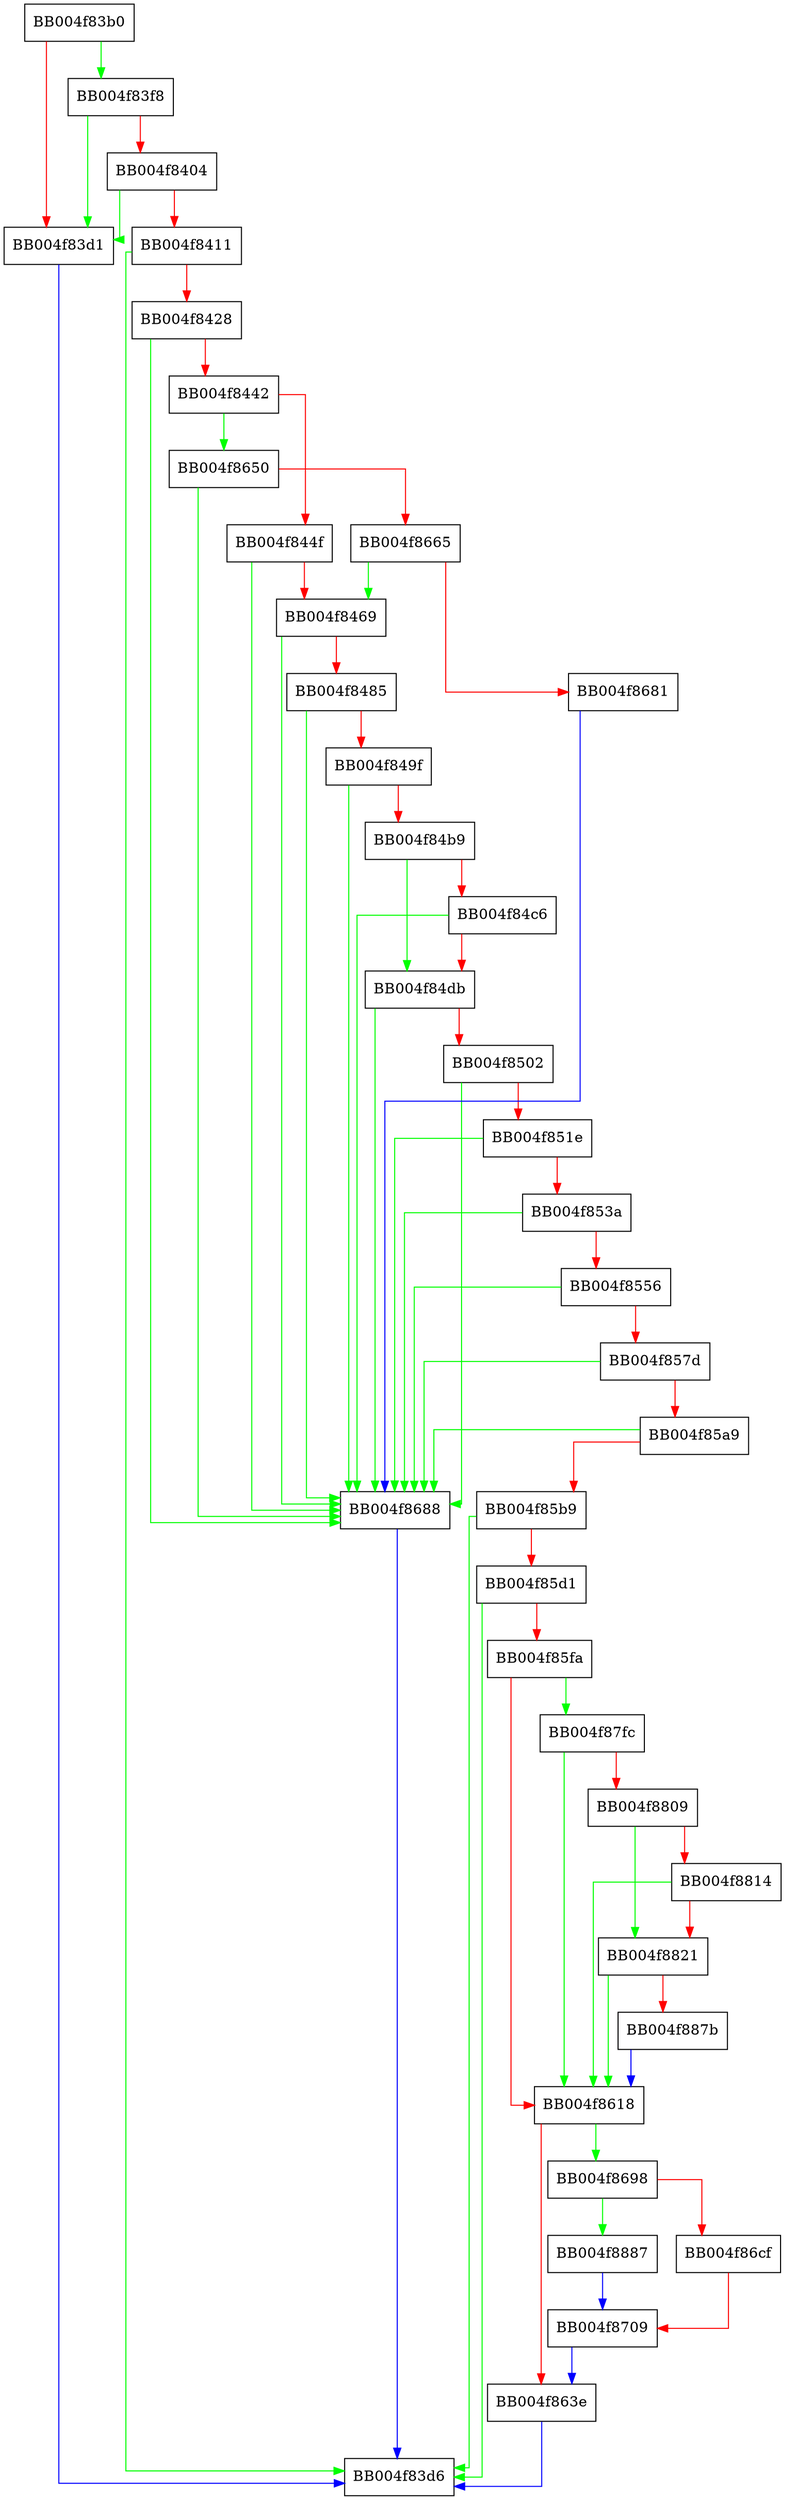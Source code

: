 digraph ch_generate_transport_params {
  node [shape="box"];
  graph [splines=ortho];
  BB004f83b0 -> BB004f83f8 [color="green"];
  BB004f83b0 -> BB004f83d1 [color="red"];
  BB004f83d1 -> BB004f83d6 [color="blue"];
  BB004f83f8 -> BB004f83d1 [color="green"];
  BB004f83f8 -> BB004f8404 [color="red"];
  BB004f8404 -> BB004f83d1 [color="green"];
  BB004f8404 -> BB004f8411 [color="red"];
  BB004f8411 -> BB004f83d6 [color="green"];
  BB004f8411 -> BB004f8428 [color="red"];
  BB004f8428 -> BB004f8688 [color="green"];
  BB004f8428 -> BB004f8442 [color="red"];
  BB004f8442 -> BB004f8650 [color="green"];
  BB004f8442 -> BB004f844f [color="red"];
  BB004f844f -> BB004f8688 [color="green"];
  BB004f844f -> BB004f8469 [color="red"];
  BB004f8469 -> BB004f8688 [color="green"];
  BB004f8469 -> BB004f8485 [color="red"];
  BB004f8485 -> BB004f8688 [color="green"];
  BB004f8485 -> BB004f849f [color="red"];
  BB004f849f -> BB004f8688 [color="green"];
  BB004f849f -> BB004f84b9 [color="red"];
  BB004f84b9 -> BB004f84db [color="green"];
  BB004f84b9 -> BB004f84c6 [color="red"];
  BB004f84c6 -> BB004f8688 [color="green"];
  BB004f84c6 -> BB004f84db [color="red"];
  BB004f84db -> BB004f8688 [color="green"];
  BB004f84db -> BB004f8502 [color="red"];
  BB004f8502 -> BB004f8688 [color="green"];
  BB004f8502 -> BB004f851e [color="red"];
  BB004f851e -> BB004f8688 [color="green"];
  BB004f851e -> BB004f853a [color="red"];
  BB004f853a -> BB004f8688 [color="green"];
  BB004f853a -> BB004f8556 [color="red"];
  BB004f8556 -> BB004f8688 [color="green"];
  BB004f8556 -> BB004f857d [color="red"];
  BB004f857d -> BB004f8688 [color="green"];
  BB004f857d -> BB004f85a9 [color="red"];
  BB004f85a9 -> BB004f8688 [color="green"];
  BB004f85a9 -> BB004f85b9 [color="red"];
  BB004f85b9 -> BB004f83d6 [color="green"];
  BB004f85b9 -> BB004f85d1 [color="red"];
  BB004f85d1 -> BB004f83d6 [color="green"];
  BB004f85d1 -> BB004f85fa [color="red"];
  BB004f85fa -> BB004f87fc [color="green"];
  BB004f85fa -> BB004f8618 [color="red"];
  BB004f8618 -> BB004f8698 [color="green"];
  BB004f8618 -> BB004f863e [color="red"];
  BB004f863e -> BB004f83d6 [color="blue"];
  BB004f8650 -> BB004f8688 [color="green"];
  BB004f8650 -> BB004f8665 [color="red"];
  BB004f8665 -> BB004f8469 [color="green"];
  BB004f8665 -> BB004f8681 [color="red"];
  BB004f8681 -> BB004f8688 [color="blue"];
  BB004f8688 -> BB004f83d6 [color="blue"];
  BB004f8698 -> BB004f8887 [color="green"];
  BB004f8698 -> BB004f86cf [color="red"];
  BB004f86cf -> BB004f8709 [color="red"];
  BB004f8709 -> BB004f863e [color="blue"];
  BB004f87fc -> BB004f8618 [color="green"];
  BB004f87fc -> BB004f8809 [color="red"];
  BB004f8809 -> BB004f8821 [color="green"];
  BB004f8809 -> BB004f8814 [color="red"];
  BB004f8814 -> BB004f8618 [color="green"];
  BB004f8814 -> BB004f8821 [color="red"];
  BB004f8821 -> BB004f8618 [color="green"];
  BB004f8821 -> BB004f887b [color="red"];
  BB004f887b -> BB004f8618 [color="blue"];
  BB004f8887 -> BB004f8709 [color="blue"];
}